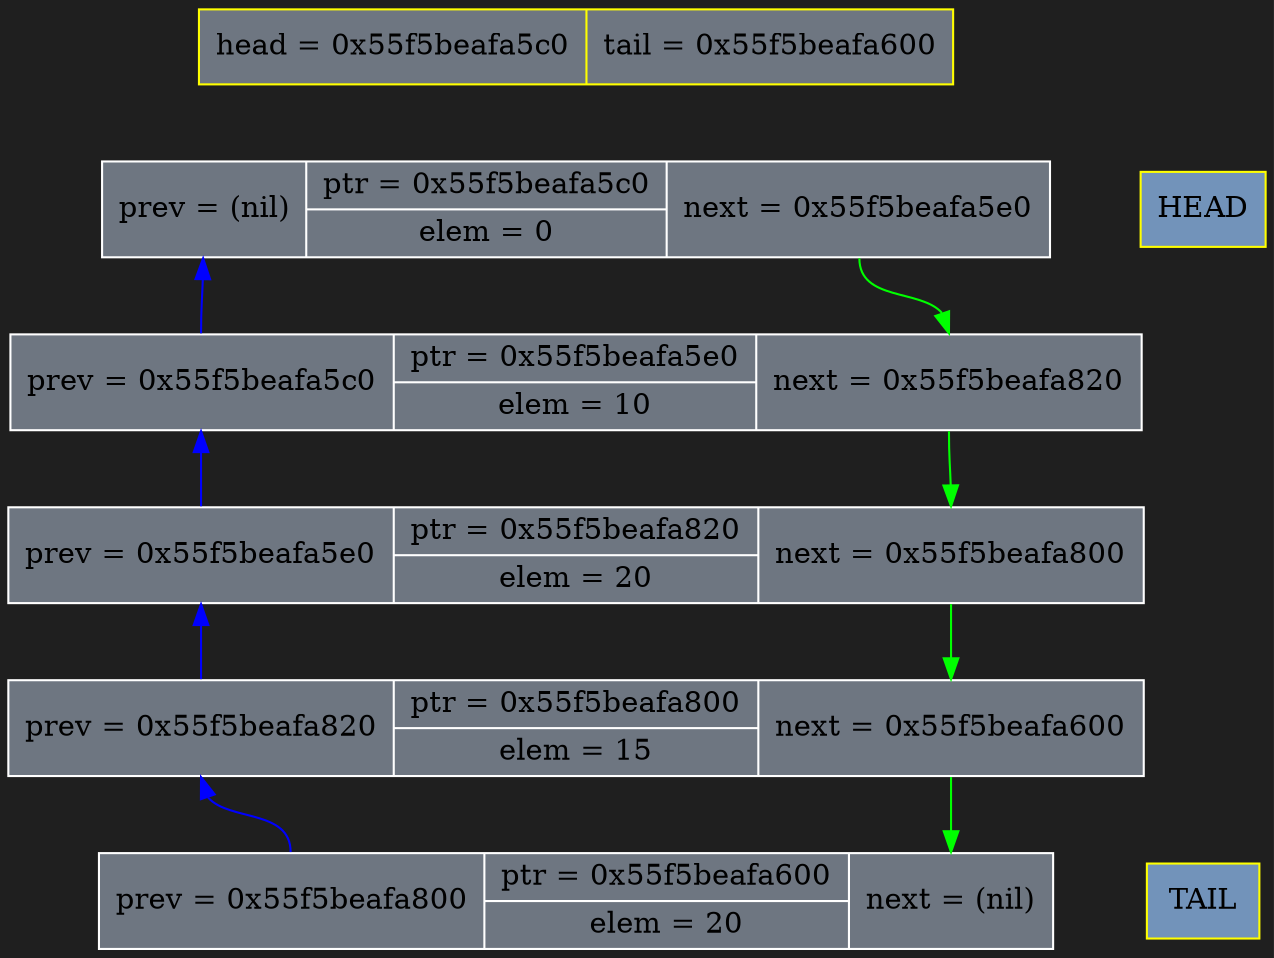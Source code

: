 digraph List{
    graph [bgcolor="#1f1f1f"];
    node[color=white, fontcolor="#000000", fontsize=14];
elem_zero [shape="record", style="filled", fillcolor="#6e7681", color=yellow, label=" head = 0x55f5beafa5c0 | tail = 0x55f5beafa600"];
elem_0 [shape="record", style="filled", fillcolor="#6e7681", label=" <p>prev = (nil) | {<i>ptr = 0x55f5beafa5c0 |<e>elem = 0} | <n>next = 0x55f5beafa5e0}"];
elem_1 [shape="record", style="filled", fillcolor="#6e7681", label=" <p>prev = 0x55f5beafa5c0 | {<i>ptr = 0x55f5beafa5e0 |<e>elem = 10} | <n>next = 0x55f5beafa820}"];
elem_2 [shape="record", style="filled", fillcolor="#6e7681", label=" <p>prev = 0x55f5beafa5e0 | {<i>ptr = 0x55f5beafa820 |<e>elem = 20} | <n>next = 0x55f5beafa800}"];
elem_3 [shape="record", style="filled", fillcolor="#6e7681", label=" <p>prev = 0x55f5beafa820 | {<i>ptr = 0x55f5beafa800 |<e>elem = 15} | <n>next = 0x55f5beafa600}"];
elem_4 [shape="record", style="filled", fillcolor="#6e7681", label=" <p>prev = 0x55f5beafa800 | {<i>ptr = 0x55f5beafa600 |<e>elem = 20} | <n>next = (nil)}"];
elem_zero->elem_0->elem_1->elem_2->elem_3->elem_4 [weight=10000, color=transparent, arrowtail=none];
elem_0:<n>->elem_1:<n> [color=green];
elem_1:<n>->elem_2:<n> [color=green];
elem_1:<p>->elem_0:<p> [color=blue];
elem_2:<n>->elem_3:<n> [color=green];
elem_2:<p>->elem_1:<p> [color=blue];
elem_3:<n>->elem_4:<n> [color=green];
elem_3:<p>->elem_2:<p> [color=blue];
elem_4:<p>->elem_3:<p> [color=blue];
head [shape=rect, label="HEAD", color=yellow, fillcolor="#7293ba",style=filled];
tail [shape=rect, label="TAIL", color=yellow, fillcolor="#7293ba",style=filled];
head->tail[weight=100, color=transparent];{rank=same; head; elem_0}
{rank=same; tail; elem_4}
}
